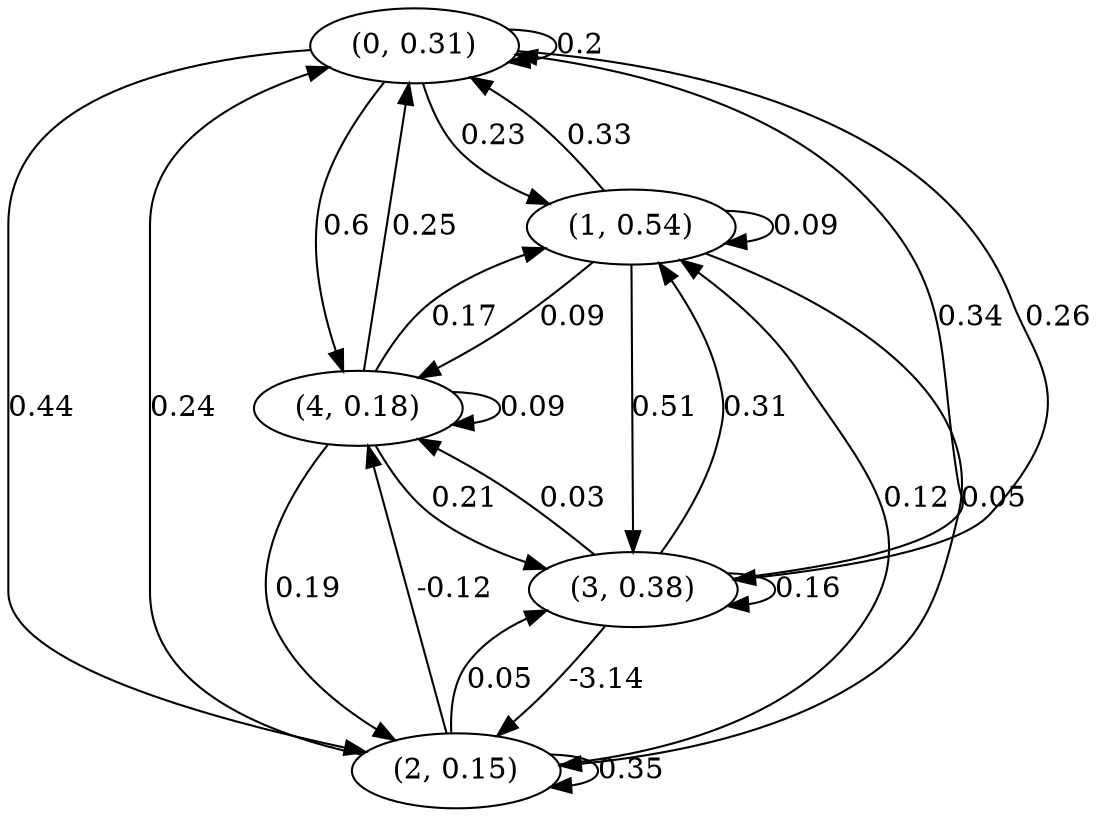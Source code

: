 digraph {
    0 [ label = "(0, 0.31)" ]
    1 [ label = "(1, 0.54)" ]
    2 [ label = "(2, 0.15)" ]
    3 [ label = "(3, 0.38)" ]
    4 [ label = "(4, 0.18)" ]
    0 -> 0 [ label = "0.2" ]
    1 -> 1 [ label = "0.09" ]
    2 -> 2 [ label = "0.35" ]
    3 -> 3 [ label = "0.16" ]
    4 -> 4 [ label = "0.09" ]
    1 -> 0 [ label = "0.33" ]
    2 -> 0 [ label = "0.24" ]
    3 -> 0 [ label = "0.34" ]
    4 -> 0 [ label = "0.25" ]
    0 -> 1 [ label = "0.23" ]
    2 -> 1 [ label = "0.12" ]
    3 -> 1 [ label = "0.31" ]
    4 -> 1 [ label = "0.17" ]
    0 -> 2 [ label = "0.44" ]
    1 -> 2 [ label = "0.05" ]
    3 -> 2 [ label = "-3.14" ]
    4 -> 2 [ label = "0.19" ]
    0 -> 3 [ label = "0.26" ]
    1 -> 3 [ label = "0.51" ]
    2 -> 3 [ label = "0.05" ]
    4 -> 3 [ label = "0.21" ]
    0 -> 4 [ label = "0.6" ]
    1 -> 4 [ label = "0.09" ]
    2 -> 4 [ label = "-0.12" ]
    3 -> 4 [ label = "0.03" ]
}

